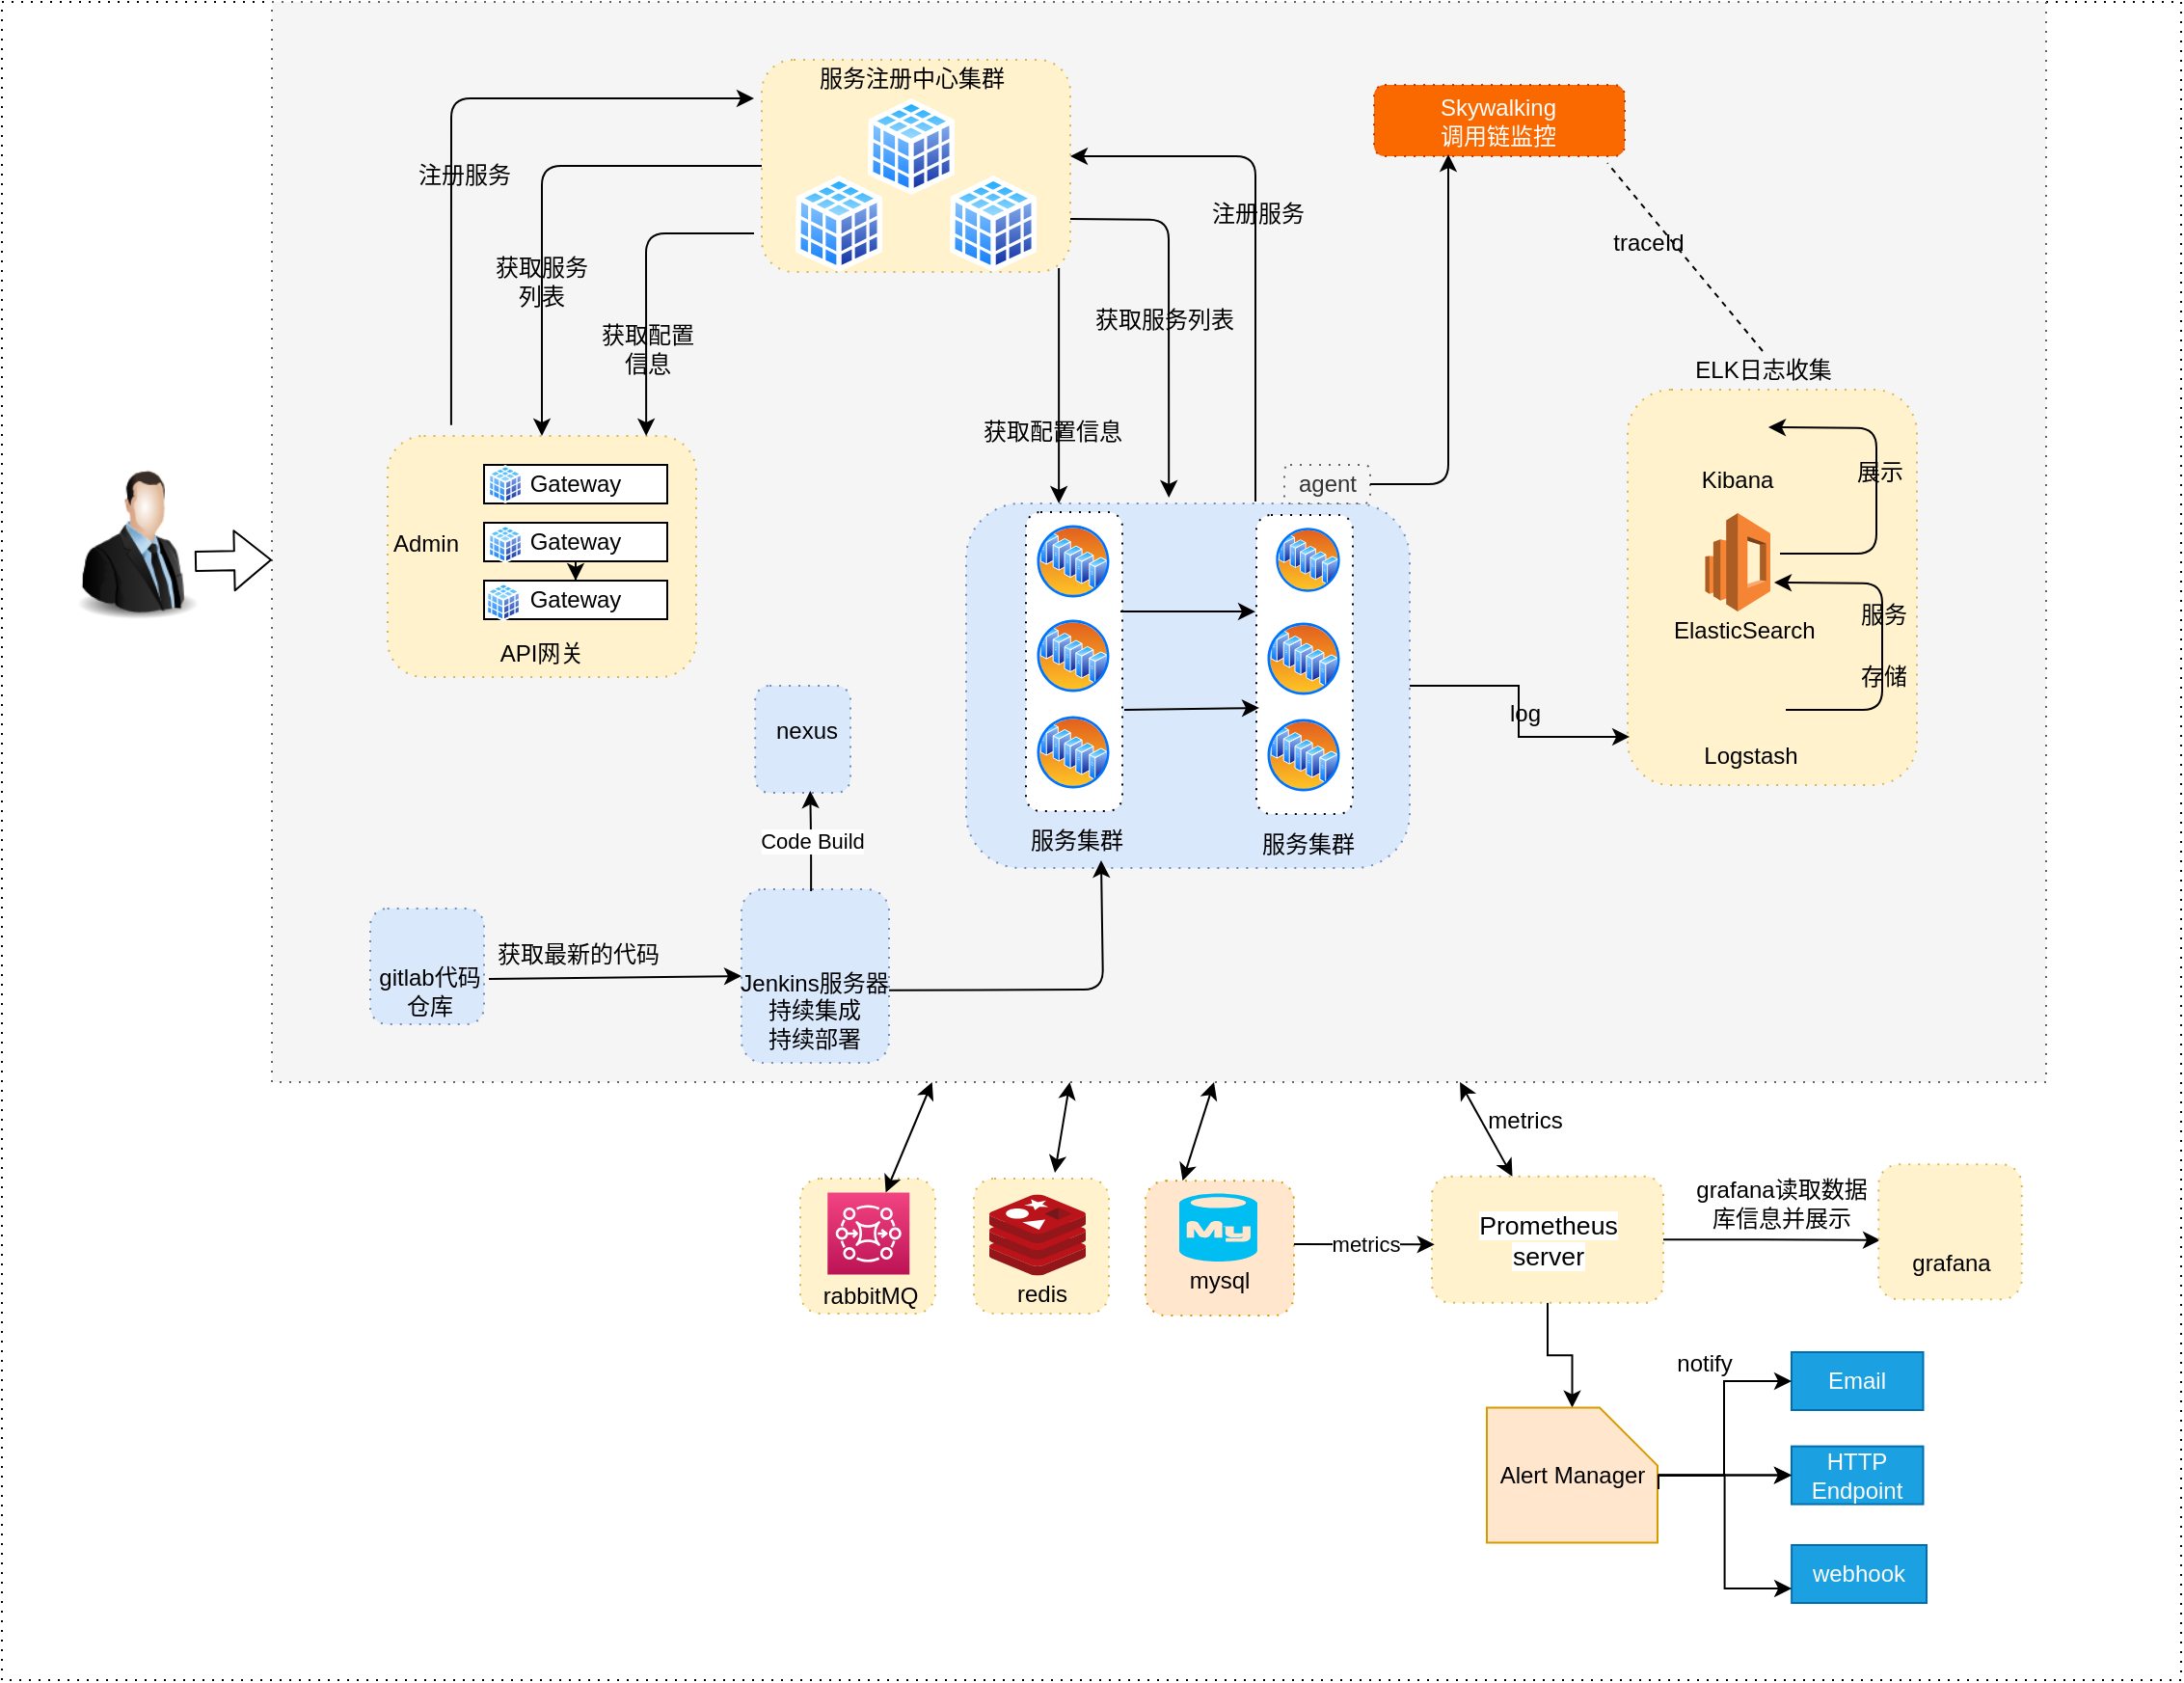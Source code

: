 <mxfile version="15.0.2" type="github">
  <diagram name="Page-1" id="12e1b939-464a-85fe-373e-61e167be1490">
    <mxGraphModel dx="868" dy="1689" grid="1" gridSize="10" guides="1" tooltips="1" connect="1" arrows="1" fold="1" page="1" pageScale="1.5" pageWidth="1169" pageHeight="826" background="#ffffff" math="0" shadow="0">
      <root>
        <mxCell id="0" />
        <mxCell id="1" parent="0" />
        <mxCell id="kvO_svWgyWc9nyd4nfGL-1" value="" style="whiteSpace=wrap;html=1;rounded=1;dashed=1;dashPattern=1 4;arcSize=0;" parent="1" vertex="1">
          <mxGeometry x="50" y="-50" width="1130" height="870" as="geometry" />
        </mxCell>
        <mxCell id="kvO_svWgyWc9nyd4nfGL-2" value="" style="shape=ext;rounded=1;html=1;whiteSpace=wrap;dashed=1;dashPattern=1 4;arcSize=0;fillColor=#f5f5f5;strokeColor=#666666;fontColor=#333333;" parent="1" vertex="1">
          <mxGeometry x="190" y="-50" width="920" height="560" as="geometry" />
        </mxCell>
        <mxCell id="kvO_svWgyWc9nyd4nfGL-3" value="" style="shape=ext;rounded=1;html=1;whiteSpace=wrap;dashed=1;dashPattern=1 4;fillColor=#fff2cc;strokeColor=#d6b656;" parent="1" vertex="1">
          <mxGeometry x="444" y="-20" width="160" height="110" as="geometry" />
        </mxCell>
        <mxCell id="kvO_svWgyWc9nyd4nfGL-4" value="" style="aspect=fixed;perimeter=ellipsePerimeter;html=1;align=center;shadow=0;dashed=0;spacingTop=3;image;image=img/lib/active_directory/database_cube.svg;" parent="1" vertex="1">
          <mxGeometry x="461.5" y="40" width="45" height="50" as="geometry" />
        </mxCell>
        <mxCell id="kvO_svWgyWc9nyd4nfGL-5" value="" style="aspect=fixed;perimeter=ellipsePerimeter;html=1;align=center;shadow=0;dashed=0;spacingTop=3;image;image=img/lib/active_directory/database_cube.svg;" parent="1" vertex="1">
          <mxGeometry x="541.5" y="40" width="45" height="50" as="geometry" />
        </mxCell>
        <mxCell id="kvO_svWgyWc9nyd4nfGL-6" value="" style="aspect=fixed;perimeter=ellipsePerimeter;html=1;align=center;shadow=0;dashed=0;spacingTop=3;image;image=img/lib/active_directory/database_cube.svg;" parent="1" vertex="1">
          <mxGeometry x="499" width="45" height="50" as="geometry" />
        </mxCell>
        <mxCell id="kvO_svWgyWc9nyd4nfGL-7" value="" style="endArrow=classic;html=1;exitX=0;exitY=0.5;exitDx=0;exitDy=0;entryX=0.5;entryY=0;entryDx=0;entryDy=0;" parent="1" source="kvO_svWgyWc9nyd4nfGL-3" target="kvO_svWgyWc9nyd4nfGL-8" edge="1">
          <mxGeometry width="50" height="50" relative="1" as="geometry">
            <mxPoint x="290" y="40" as="sourcePoint" />
            <mxPoint x="350" y="120" as="targetPoint" />
            <Array as="points">
              <mxPoint x="330" y="35" />
            </Array>
          </mxGeometry>
        </mxCell>
        <mxCell id="kvO_svWgyWc9nyd4nfGL-8" value="" style="shape=ext;rounded=1;html=1;whiteSpace=wrap;dashed=1;dashPattern=1 4;fillColor=#fff2cc;strokeColor=#d6b656;" parent="1" vertex="1">
          <mxGeometry x="250" y="175" width="160" height="125" as="geometry" />
        </mxCell>
        <mxCell id="kvO_svWgyWc9nyd4nfGL-9" value="&lt;font style=&quot;vertical-align: inherit&quot;&gt;&lt;font style=&quot;vertical-align: inherit&quot;&gt;Gateway&lt;/font&gt;&lt;/font&gt;" style="rounded=0;whiteSpace=wrap;html=1;strokeWidth=1;" parent="1" vertex="1">
          <mxGeometry x="300" y="190" width="95" height="20" as="geometry" />
        </mxCell>
        <mxCell id="kvO_svWgyWc9nyd4nfGL-10" style="edgeStyle=orthogonalEdgeStyle;rounded=0;orthogonalLoop=1;jettySize=auto;html=1;exitX=0.5;exitY=1;exitDx=0;exitDy=0;" parent="1" source="kvO_svWgyWc9nyd4nfGL-11" target="kvO_svWgyWc9nyd4nfGL-12" edge="1">
          <mxGeometry relative="1" as="geometry" />
        </mxCell>
        <mxCell id="kvO_svWgyWc9nyd4nfGL-11" value="&lt;font style=&quot;vertical-align: inherit&quot;&gt;&lt;font style=&quot;vertical-align: inherit&quot;&gt;Gateway&lt;/font&gt;&lt;/font&gt;" style="rounded=0;whiteSpace=wrap;html=1;strokeWidth=1;" parent="1" vertex="1">
          <mxGeometry x="300" y="220" width="95" height="20" as="geometry" />
        </mxCell>
        <mxCell id="kvO_svWgyWc9nyd4nfGL-12" value="&lt;font style=&quot;vertical-align: inherit&quot;&gt;&lt;font style=&quot;vertical-align: inherit&quot;&gt;Gateway&lt;/font&gt;&lt;/font&gt;" style="rounded=0;whiteSpace=wrap;html=1;strokeWidth=1;" parent="1" vertex="1">
          <mxGeometry x="300" y="250" width="95" height="20" as="geometry" />
        </mxCell>
        <mxCell id="kvO_svWgyWc9nyd4nfGL-13" value="&lt;font style=&quot;vertical-align: inherit&quot;&gt;&lt;font style=&quot;vertical-align: inherit&quot;&gt;&lt;font style=&quot;vertical-align: inherit&quot;&gt;&lt;font style=&quot;vertical-align: inherit&quot;&gt;服务注册中心集群&lt;/font&gt;&lt;/font&gt;&lt;/font&gt;&lt;/font&gt;" style="text;html=1;strokeColor=none;fillColor=none;align=center;verticalAlign=middle;whiteSpace=wrap;rounded=0;" parent="1" vertex="1">
          <mxGeometry x="451.5" y="-20" width="140" height="20" as="geometry" />
        </mxCell>
        <mxCell id="kvO_svWgyWc9nyd4nfGL-14" value="" style="endArrow=classic;html=1;exitX=0.206;exitY=-0.045;exitDx=0;exitDy=0;exitPerimeter=0;" parent="1" source="kvO_svWgyWc9nyd4nfGL-8" edge="1">
          <mxGeometry width="50" height="50" relative="1" as="geometry">
            <mxPoint x="377" y="30" as="sourcePoint" />
            <mxPoint x="440" as="targetPoint" />
            <Array as="points">
              <mxPoint x="283" />
            </Array>
          </mxGeometry>
        </mxCell>
        <mxCell id="kvO_svWgyWc9nyd4nfGL-15" value="注册服务" style="text;html=1;strokeColor=none;fillColor=none;align=center;verticalAlign=middle;whiteSpace=wrap;rounded=0;" parent="1" vertex="1">
          <mxGeometry x="260" y="30" width="60" height="20" as="geometry" />
        </mxCell>
        <mxCell id="kvO_svWgyWc9nyd4nfGL-16" value="" style="aspect=fixed;perimeter=ellipsePerimeter;html=1;align=center;shadow=0;dashed=0;spacingTop=3;image;image=img/lib/active_directory/database_cube.svg;" parent="1" vertex="1">
          <mxGeometry x="302" y="190" width="18" height="20" as="geometry" />
        </mxCell>
        <mxCell id="kvO_svWgyWc9nyd4nfGL-17" value="" style="aspect=fixed;perimeter=ellipsePerimeter;html=1;align=center;shadow=0;dashed=0;spacingTop=3;image;image=img/lib/active_directory/database_cube.svg;" parent="1" vertex="1">
          <mxGeometry x="302" y="221" width="18" height="20" as="geometry" />
        </mxCell>
        <mxCell id="kvO_svWgyWc9nyd4nfGL-18" value="" style="aspect=fixed;perimeter=ellipsePerimeter;html=1;align=center;shadow=0;dashed=0;spacingTop=3;image;image=img/lib/active_directory/database_cube.svg;" parent="1" vertex="1">
          <mxGeometry x="301" y="251" width="18" height="20" as="geometry" />
        </mxCell>
        <mxCell id="kvO_svWgyWc9nyd4nfGL-19" value="" style="endArrow=classic;html=1;entryX=0.838;entryY=0;entryDx=0;entryDy=0;entryPerimeter=0;" parent="1" target="kvO_svWgyWc9nyd4nfGL-8" edge="1">
          <mxGeometry width="50" height="50" relative="1" as="geometry">
            <mxPoint x="440" y="70" as="sourcePoint" />
            <mxPoint x="360" y="185" as="targetPoint" />
            <Array as="points">
              <mxPoint x="384" y="70" />
            </Array>
          </mxGeometry>
        </mxCell>
        <mxCell id="kvO_svWgyWc9nyd4nfGL-20" value="获取服务列表" style="text;html=1;strokeColor=none;fillColor=none;align=center;verticalAlign=middle;whiteSpace=wrap;rounded=0;" parent="1" vertex="1">
          <mxGeometry x="300" y="85" width="60" height="20" as="geometry" />
        </mxCell>
        <mxCell id="kvO_svWgyWc9nyd4nfGL-21" value="获取配置信息" style="text;html=1;strokeColor=none;fillColor=none;align=center;verticalAlign=middle;whiteSpace=wrap;rounded=0;" parent="1" vertex="1">
          <mxGeometry x="360" y="120" width="50" height="20" as="geometry" />
        </mxCell>
        <mxCell id="kvO_svWgyWc9nyd4nfGL-22" value="&lt;font style=&quot;vertical-align: inherit&quot;&gt;&lt;font style=&quot;vertical-align: inherit&quot;&gt;API网关&lt;/font&gt;&lt;/font&gt;" style="text;html=1;strokeColor=none;fillColor=none;align=center;verticalAlign=middle;whiteSpace=wrap;rounded=0;" parent="1" vertex="1">
          <mxGeometry x="300" y="278" width="60" height="20" as="geometry" />
        </mxCell>
        <mxCell id="kvO_svWgyWc9nyd4nfGL-23" value="" style="shape=ext;rounded=1;html=1;whiteSpace=wrap;dashed=1;dashPattern=1 4;fillColor=#fff2cc;strokeColor=#d6b656;" parent="1" vertex="1">
          <mxGeometry x="893" y="151" width="150" height="205" as="geometry" />
        </mxCell>
        <mxCell id="kvO_svWgyWc9nyd4nfGL-24" value="&lt;font style=&quot;vertical-align: inherit&quot;&gt;&lt;font style=&quot;vertical-align: inherit&quot;&gt;ELK日志收集&lt;/font&gt;&lt;/font&gt;" style="text;html=1;strokeColor=none;fillColor=none;align=center;verticalAlign=middle;whiteSpace=wrap;rounded=0;" parent="1" vertex="1">
          <mxGeometry x="916.5" y="131" width="93" height="20" as="geometry" />
        </mxCell>
        <mxCell id="kvO_svWgyWc9nyd4nfGL-25" value="" style="shape=image;html=1;verticalAlign=top;verticalLabelPosition=bottom;labelBackgroundColor=#ffffff;imageAspect=0;aspect=fixed;image=https://cdn4.iconfinder.com/data/icons/logos-brands-5/24/kibana-128.png;strokeWidth=1;" parent="1" vertex="1">
          <mxGeometry x="933" y="154" width="34" height="34" as="geometry" />
        </mxCell>
        <mxCell id="kvO_svWgyWc9nyd4nfGL-26" value="&lt;font style=&quot;vertical-align: inherit&quot;&gt;&lt;font style=&quot;vertical-align: inherit&quot;&gt;&lt;font style=&quot;vertical-align: inherit&quot;&gt;&lt;font style=&quot;vertical-align: inherit&quot;&gt;Kibana&lt;/font&gt;&lt;/font&gt;&lt;/font&gt;&lt;/font&gt;" style="text;html=1;strokeColor=none;fillColor=none;align=center;verticalAlign=middle;whiteSpace=wrap;rounded=0;" parent="1" vertex="1">
          <mxGeometry x="917" y="188" width="66" height="20" as="geometry" />
        </mxCell>
        <mxCell id="kvO_svWgyWc9nyd4nfGL-27" value="" style="outlineConnect=0;dashed=0;verticalLabelPosition=bottom;verticalAlign=top;align=center;html=1;shape=mxgraph.aws3.elasticsearch_service;fillColor=#F58534;gradientColor=none;strokeWidth=1;" parent="1" vertex="1">
          <mxGeometry x="933.25" y="215" width="33.75" height="51" as="geometry" />
        </mxCell>
        <mxCell id="kvO_svWgyWc9nyd4nfGL-28" value="&lt;font style=&quot;vertical-align: inherit&quot;&gt;&lt;font style=&quot;vertical-align: inherit&quot;&gt;&lt;font style=&quot;vertical-align: inherit&quot;&gt;&lt;font style=&quot;vertical-align: inherit&quot;&gt;ElasticSearch&amp;nbsp;&amp;nbsp;&lt;/font&gt;&lt;/font&gt;&lt;/font&gt;&lt;/font&gt;" style="text;html=1;strokeColor=none;fillColor=none;align=center;verticalAlign=middle;whiteSpace=wrap;rounded=0;" parent="1" vertex="1">
          <mxGeometry x="924.13" y="266" width="66" height="20" as="geometry" />
        </mxCell>
        <mxCell id="kvO_svWgyWc9nyd4nfGL-29" value="" style="shape=image;html=1;verticalAlign=top;verticalLabelPosition=bottom;labelBackgroundColor=#ffffff;imageAspect=0;aspect=fixed;image=https://cdn4.iconfinder.com/data/icons/logos-brands-5/24/logstash-128.png;strokeWidth=1;" parent="1" vertex="1">
          <mxGeometry x="937.63" y="290" width="39" height="39" as="geometry" />
        </mxCell>
        <mxCell id="kvO_svWgyWc9nyd4nfGL-30" value="&lt;font style=&quot;vertical-align: inherit&quot;&gt;&lt;font style=&quot;vertical-align: inherit&quot;&gt;&lt;font style=&quot;vertical-align: inherit&quot;&gt;&lt;font style=&quot;vertical-align: inherit&quot;&gt;Logstash&lt;/font&gt;&lt;/font&gt;&lt;/font&gt;&lt;/font&gt;" style="text;html=1;strokeColor=none;fillColor=none;align=center;verticalAlign=middle;whiteSpace=wrap;rounded=0;" parent="1" vertex="1">
          <mxGeometry x="924.13" y="330.5" width="66" height="20" as="geometry" />
        </mxCell>
        <mxCell id="kvO_svWgyWc9nyd4nfGL-31" value="" style="endArrow=classic;html=1;entryX=1;entryY=0.75;entryDx=0;entryDy=0;" parent="1" edge="1">
          <mxGeometry width="50" height="50" relative="1" as="geometry">
            <mxPoint x="972" y="236" as="sourcePoint" />
            <mxPoint x="966" y="170.5" as="targetPoint" />
            <Array as="points">
              <mxPoint x="1022" y="236" />
              <mxPoint x="1022" y="171" />
            </Array>
          </mxGeometry>
        </mxCell>
        <mxCell id="kvO_svWgyWc9nyd4nfGL-32" value="" style="endArrow=classic;html=1;entryX=1;entryY=0.75;entryDx=0;entryDy=0;" parent="1" edge="1">
          <mxGeometry width="50" height="50" relative="1" as="geometry">
            <mxPoint x="975" y="317" as="sourcePoint" />
            <mxPoint x="969" y="251" as="targetPoint" />
            <Array as="points">
              <mxPoint x="1025" y="317" />
              <mxPoint x="1025" y="251.5" />
            </Array>
          </mxGeometry>
        </mxCell>
        <mxCell id="kvO_svWgyWc9nyd4nfGL-33" value="&lt;font style=&quot;vertical-align: inherit&quot;&gt;&lt;font style=&quot;vertical-align: inherit&quot;&gt;展示&lt;/font&gt;&lt;/font&gt;" style="text;html=1;strokeColor=none;fillColor=none;align=center;verticalAlign=middle;whiteSpace=wrap;rounded=0;" parent="1" vertex="1">
          <mxGeometry x="1004.25" y="184" width="40" height="20" as="geometry" />
        </mxCell>
        <mxCell id="kvO_svWgyWc9nyd4nfGL-34" value="&lt;font style=&quot;vertical-align: inherit&quot;&gt;&lt;font style=&quot;vertical-align: inherit&quot;&gt;&lt;font style=&quot;vertical-align: inherit&quot;&gt;&lt;font style=&quot;vertical-align: inherit&quot;&gt;服务&lt;/font&gt;&lt;/font&gt;&lt;/font&gt;&lt;/font&gt;" style="text;html=1;strokeColor=none;fillColor=none;align=center;verticalAlign=middle;whiteSpace=wrap;rounded=0;" parent="1" vertex="1">
          <mxGeometry x="1005.5" y="258" width="40" height="20" as="geometry" />
        </mxCell>
        <mxCell id="kvO_svWgyWc9nyd4nfGL-35" value="&lt;font style=&quot;vertical-align: inherit&quot;&gt;&lt;font style=&quot;vertical-align: inherit&quot;&gt;&lt;font style=&quot;vertical-align: inherit&quot;&gt;&lt;font style=&quot;vertical-align: inherit&quot;&gt;存储&lt;/font&gt;&lt;/font&gt;&lt;/font&gt;&lt;/font&gt;" style="text;html=1;strokeColor=none;fillColor=none;align=center;verticalAlign=middle;whiteSpace=wrap;rounded=0;" parent="1" vertex="1">
          <mxGeometry x="1005.5" y="290" width="40" height="20" as="geometry" />
        </mxCell>
        <mxCell id="kvO_svWgyWc9nyd4nfGL-36" value="Skywalking&lt;br&gt;调用链监控" style="shape=ext;rounded=1;html=1;whiteSpace=wrap;dashed=1;dashPattern=1 4;fillColor=#fa6800;strokeColor=#C73500;fontColor=#ffffff;" parent="1" vertex="1">
          <mxGeometry x="761.49" y="-7" width="130" height="37" as="geometry" />
        </mxCell>
        <mxCell id="kvO_svWgyWc9nyd4nfGL-37" value="Admin" style="text;html=1;strokeColor=none;fillColor=none;align=center;verticalAlign=middle;whiteSpace=wrap;rounded=0;" parent="1" vertex="1">
          <mxGeometry x="250" y="221" width="40" height="20" as="geometry" />
        </mxCell>
        <mxCell id="6MDtpiMsr9U0pK3xWgnv-1" value="" style="edgeStyle=orthogonalEdgeStyle;rounded=0;orthogonalLoop=1;jettySize=auto;html=1;entryX=0.007;entryY=0.878;entryDx=0;entryDy=0;entryPerimeter=0;" parent="1" source="kvO_svWgyWc9nyd4nfGL-38" target="kvO_svWgyWc9nyd4nfGL-23" edge="1">
          <mxGeometry relative="1" as="geometry" />
        </mxCell>
        <mxCell id="kvO_svWgyWc9nyd4nfGL-38" value="" style="shape=ext;rounded=1;html=1;whiteSpace=wrap;dashed=1;dashPattern=1 4;fillColor=#dae8fc;strokeColor=#6c8ebf;" parent="1" vertex="1">
          <mxGeometry x="550" y="210" width="230" height="189" as="geometry" />
        </mxCell>
        <mxCell id="kvO_svWgyWc9nyd4nfGL-39" value="" style="shape=ext;rounded=1;html=1;whiteSpace=wrap;dashed=1;dashPattern=1 4;" parent="1" vertex="1">
          <mxGeometry x="700.5" y="216" width="50" height="155" as="geometry" />
        </mxCell>
        <mxCell id="kvO_svWgyWc9nyd4nfGL-40" value="" style="aspect=fixed;perimeter=ellipsePerimeter;html=1;align=center;shadow=0;dashed=0;spacingTop=3;image;image=img/lib/active_directory/server_farm.svg;strokeWidth=1;" parent="1" vertex="1">
          <mxGeometry x="710" y="222" width="34.5" height="34.5" as="geometry" />
        </mxCell>
        <mxCell id="kvO_svWgyWc9nyd4nfGL-41" value="" style="aspect=fixed;perimeter=ellipsePerimeter;html=1;align=center;shadow=0;dashed=0;spacingTop=3;image;image=img/lib/active_directory/server_farm.svg;strokeWidth=1;" parent="1" vertex="1">
          <mxGeometry x="705.5" y="271" width="39" height="39" as="geometry" />
        </mxCell>
        <mxCell id="kvO_svWgyWc9nyd4nfGL-42" value="" style="aspect=fixed;perimeter=ellipsePerimeter;html=1;align=center;shadow=0;dashed=0;spacingTop=3;image;image=img/lib/active_directory/server_farm.svg;strokeWidth=1;" parent="1" vertex="1">
          <mxGeometry x="705.5" y="321" width="39" height="39" as="geometry" />
        </mxCell>
        <mxCell id="kvO_svWgyWc9nyd4nfGL-43" value="服务集群" style="text;html=1;strokeColor=none;fillColor=none;align=center;verticalAlign=middle;whiteSpace=wrap;rounded=0;" parent="1" vertex="1">
          <mxGeometry x="699.5" y="376.5" width="55" height="20" as="geometry" />
        </mxCell>
        <mxCell id="kvO_svWgyWc9nyd4nfGL-44" value="" style="shape=ext;rounded=1;html=1;whiteSpace=wrap;dashed=1;dashPattern=1 4;" parent="1" vertex="1">
          <mxGeometry x="581" y="214.5" width="50" height="155" as="geometry" />
        </mxCell>
        <mxCell id="kvO_svWgyWc9nyd4nfGL-45" value="" style="aspect=fixed;perimeter=ellipsePerimeter;html=1;align=center;shadow=0;dashed=0;spacingTop=3;image;image=img/lib/active_directory/server_farm.svg;strokeWidth=1;" parent="1" vertex="1">
          <mxGeometry x="586" y="220.5" width="39" height="39" as="geometry" />
        </mxCell>
        <mxCell id="kvO_svWgyWc9nyd4nfGL-46" value="" style="aspect=fixed;perimeter=ellipsePerimeter;html=1;align=center;shadow=0;dashed=0;spacingTop=3;image;image=img/lib/active_directory/server_farm.svg;strokeWidth=1;" parent="1" vertex="1">
          <mxGeometry x="586" y="269.5" width="39" height="39" as="geometry" />
        </mxCell>
        <mxCell id="kvO_svWgyWc9nyd4nfGL-47" value="" style="aspect=fixed;perimeter=ellipsePerimeter;html=1;align=center;shadow=0;dashed=0;spacingTop=3;image;image=img/lib/active_directory/server_farm.svg;strokeWidth=1;" parent="1" vertex="1">
          <mxGeometry x="586" y="319.5" width="39" height="39" as="geometry" />
        </mxCell>
        <mxCell id="kvO_svWgyWc9nyd4nfGL-48" value="服务集群" style="text;html=1;strokeColor=none;fillColor=none;align=center;verticalAlign=middle;whiteSpace=wrap;rounded=0;" parent="1" vertex="1">
          <mxGeometry x="580" y="375" width="55" height="20" as="geometry" />
        </mxCell>
        <mxCell id="kvO_svWgyWc9nyd4nfGL-49" value="" style="endArrow=classic;html=1;exitX=0.98;exitY=0.332;exitDx=0;exitDy=0;exitPerimeter=0;entryX=-0.01;entryY=0.323;entryDx=0;entryDy=0;entryPerimeter=0;" parent="1" source="kvO_svWgyWc9nyd4nfGL-44" target="kvO_svWgyWc9nyd4nfGL-39" edge="1">
          <mxGeometry width="50" height="50" relative="1" as="geometry">
            <mxPoint x="644" y="266.925" as="sourcePoint" />
            <mxPoint x="680" y="266" as="targetPoint" />
          </mxGeometry>
        </mxCell>
        <mxCell id="kvO_svWgyWc9nyd4nfGL-50" value="" style="endArrow=classic;html=1;exitX=1.02;exitY=0.661;exitDx=0;exitDy=0;exitPerimeter=0;entryX=0.03;entryY=0.645;entryDx=0;entryDy=0;entryPerimeter=0;" parent="1" source="kvO_svWgyWc9nyd4nfGL-44" target="kvO_svWgyWc9nyd4nfGL-39" edge="1">
          <mxGeometry width="50" height="50" relative="1" as="geometry">
            <mxPoint x="645" y="316.925" as="sourcePoint" />
            <mxPoint x="681" y="316" as="targetPoint" />
          </mxGeometry>
        </mxCell>
        <mxCell id="kvO_svWgyWc9nyd4nfGL-51" value="" style="endArrow=none;dashed=1;html=1;entryX=0.931;entryY=1.095;entryDx=0;entryDy=0;entryPerimeter=0;exitX=0.5;exitY=0;exitDx=0;exitDy=0;" parent="1" source="kvO_svWgyWc9nyd4nfGL-24" target="kvO_svWgyWc9nyd4nfGL-36" edge="1">
          <mxGeometry width="50" height="50" relative="1" as="geometry">
            <mxPoint x="834" y="105" as="sourcePoint" />
            <mxPoint x="884" y="55" as="targetPoint" />
          </mxGeometry>
        </mxCell>
        <mxCell id="kvO_svWgyWc9nyd4nfGL-52" value="traceId" style="text;html=1;strokeColor=none;fillColor=none;align=center;verticalAlign=middle;whiteSpace=wrap;rounded=0;" parent="1" vertex="1">
          <mxGeometry x="884.13" y="65" width="40" height="20" as="geometry" />
        </mxCell>
        <mxCell id="kvO_svWgyWc9nyd4nfGL-53" value="" style="endArrow=classic;html=1;" parent="1" edge="1">
          <mxGeometry width="50" height="50" relative="1" as="geometry">
            <mxPoint x="700" y="209" as="sourcePoint" />
            <mxPoint x="604" y="30" as="targetPoint" />
            <Array as="points">
              <mxPoint x="700" y="30" />
            </Array>
          </mxGeometry>
        </mxCell>
        <mxCell id="kvO_svWgyWc9nyd4nfGL-54" value="" style="endArrow=classic;html=1;entryX=0.457;entryY=-0.016;entryDx=0;entryDy=0;exitX=1;exitY=0.75;exitDx=0;exitDy=0;entryPerimeter=0;" parent="1" source="kvO_svWgyWc9nyd4nfGL-3" target="kvO_svWgyWc9nyd4nfGL-38" edge="1">
          <mxGeometry width="50" height="50" relative="1" as="geometry">
            <mxPoint x="636.5" y="92" as="sourcePoint" />
            <mxPoint x="580.58" y="197" as="targetPoint" />
            <Array as="points">
              <mxPoint x="655" y="63" />
            </Array>
          </mxGeometry>
        </mxCell>
        <mxCell id="kvO_svWgyWc9nyd4nfGL-55" value="agent" style="shape=ext;rounded=1;html=1;whiteSpace=wrap;dashed=1;dashPattern=1 4;fillColor=#f5f5f5;strokeColor=#666666;fontColor=#333333;" parent="1" vertex="1">
          <mxGeometry x="715" y="190" width="44.5" height="20" as="geometry" />
        </mxCell>
        <mxCell id="kvO_svWgyWc9nyd4nfGL-56" value="" style="endArrow=classic;html=1;exitX=1;exitY=0.5;exitDx=0;exitDy=0;" parent="1" source="kvO_svWgyWc9nyd4nfGL-55" edge="1">
          <mxGeometry width="50" height="50" relative="1" as="geometry">
            <mxPoint x="759.5" y="185" as="sourcePoint" />
            <mxPoint x="800" y="29" as="targetPoint" />
            <Array as="points">
              <mxPoint x="800" y="200" />
            </Array>
          </mxGeometry>
        </mxCell>
        <mxCell id="kvO_svWgyWc9nyd4nfGL-57" value="" style="endArrow=classic;html=1;entryX=0.209;entryY=0;entryDx=0;entryDy=0;exitX=0.963;exitY=0.982;exitDx=0;exitDy=0;exitPerimeter=0;entryPerimeter=0;" parent="1" source="kvO_svWgyWc9nyd4nfGL-3" target="kvO_svWgyWc9nyd4nfGL-38" edge="1">
          <mxGeometry width="50" height="50" relative="1" as="geometry">
            <mxPoint x="530" y="151" as="sourcePoint" />
            <mxPoint x="580" y="101" as="targetPoint" />
          </mxGeometry>
        </mxCell>
        <mxCell id="kvO_svWgyWc9nyd4nfGL-58" value="注册服务" style="text;html=1;strokeColor=none;fillColor=none;align=center;verticalAlign=middle;whiteSpace=wrap;rounded=0;" parent="1" vertex="1">
          <mxGeometry x="670" y="50" width="63" height="20" as="geometry" />
        </mxCell>
        <mxCell id="kvO_svWgyWc9nyd4nfGL-59" value="获取配置信息" style="text;html=1;strokeColor=none;fillColor=none;align=center;verticalAlign=middle;whiteSpace=wrap;rounded=0;" parent="1" vertex="1">
          <mxGeometry x="557.5" y="163" width="73.5" height="20" as="geometry" />
        </mxCell>
        <mxCell id="kvO_svWgyWc9nyd4nfGL-60" value="获取服务列表" style="text;html=1;strokeColor=none;fillColor=none;align=center;verticalAlign=middle;whiteSpace=wrap;rounded=0;" parent="1" vertex="1">
          <mxGeometry x="613" y="105" width="79.87" height="20" as="geometry" />
        </mxCell>
        <mxCell id="kvO_svWgyWc9nyd4nfGL-61" value="" style="shape=ext;rounded=1;html=1;whiteSpace=wrap;dashed=1;dashPattern=1 4;fillColor=#dae8fc;strokeColor=#6c8ebf;" parent="1" vertex="1">
          <mxGeometry x="241" y="420" width="59" height="60" as="geometry" />
        </mxCell>
        <mxCell id="kvO_svWgyWc9nyd4nfGL-62" value="" style="shape=image;html=1;verticalAlign=top;verticalLabelPosition=bottom;labelBackgroundColor=#ffffff;imageAspect=0;aspect=fixed;image=https://cdn4.iconfinder.com/data/icons/logos-and-brands/512/144_Gitlab_logo_logos-128.png;strokeWidth=1;" parent="1" vertex="1">
          <mxGeometry x="256.25" y="421.5" width="30" height="30" as="geometry" />
        </mxCell>
        <mxCell id="kvO_svWgyWc9nyd4nfGL-63" value="gitlab代码仓库" style="text;html=1;strokeColor=none;fillColor=none;align=center;verticalAlign=middle;whiteSpace=wrap;rounded=0;" parent="1" vertex="1">
          <mxGeometry x="241" y="456.5" width="61.5" height="12" as="geometry" />
        </mxCell>
        <mxCell id="kvO_svWgyWc9nyd4nfGL-64" value="" style="shape=ext;rounded=1;html=1;whiteSpace=wrap;dashed=1;dashPattern=1 4;fillColor=#dae8fc;strokeColor=#6c8ebf;" parent="1" vertex="1">
          <mxGeometry x="433.5" y="410" width="76.5" height="90" as="geometry" />
        </mxCell>
        <mxCell id="kvO_svWgyWc9nyd4nfGL-65" value="" style="shape=image;html=1;verticalAlign=top;verticalLabelPosition=bottom;labelBackgroundColor=#ffffff;imageAspect=0;aspect=fixed;image=https://cdn4.iconfinder.com/data/icons/logos-brands-5/24/jenkins-128.png;strokeWidth=1;" parent="1" vertex="1">
          <mxGeometry x="449" y="410" width="40" height="40" as="geometry" />
        </mxCell>
        <mxCell id="kvO_svWgyWc9nyd4nfGL-66" value="Jenkins服务器&lt;br&gt;持续集成&lt;br&gt;持续部署" style="text;html=1;strokeColor=none;fillColor=none;align=center;verticalAlign=middle;whiteSpace=wrap;rounded=0;" parent="1" vertex="1">
          <mxGeometry x="418.88" y="450" width="104.75" height="45" as="geometry" />
        </mxCell>
        <mxCell id="kvO_svWgyWc9nyd4nfGL-67" value="" style="endArrow=classic;html=1;entryX=0;entryY=0.5;entryDx=0;entryDy=0;exitX=1;exitY=0;exitDx=0;exitDy=0;" parent="1" source="kvO_svWgyWc9nyd4nfGL-63" target="kvO_svWgyWc9nyd4nfGL-64" edge="1">
          <mxGeometry width="50" height="50" relative="1" as="geometry">
            <mxPoint x="331.5" y="576.058" as="sourcePoint" />
            <mxPoint x="391.5" y="573.94" as="targetPoint" />
          </mxGeometry>
        </mxCell>
        <mxCell id="kvO_svWgyWc9nyd4nfGL-68" value="获取最新的代码" style="text;html=1;strokeColor=none;fillColor=none;align=center;verticalAlign=middle;whiteSpace=wrap;rounded=0;" parent="1" vertex="1">
          <mxGeometry x="302" y="434" width="94.25" height="20" as="geometry" />
        </mxCell>
        <mxCell id="kvO_svWgyWc9nyd4nfGL-69" value="" style="endArrow=classic;html=1;exitX=1;exitY=0.582;exitDx=0;exitDy=0;exitPerimeter=0;" parent="1" source="kvO_svWgyWc9nyd4nfGL-64" edge="1">
          <mxGeometry width="50" height="50" relative="1" as="geometry">
            <mxPoint x="590" y="510" as="sourcePoint" />
            <mxPoint x="620" y="395" as="targetPoint" />
            <Array as="points">
              <mxPoint x="621" y="462" />
            </Array>
          </mxGeometry>
        </mxCell>
        <mxCell id="kvO_svWgyWc9nyd4nfGL-70" value="" style="shape=ext;rounded=1;html=1;whiteSpace=wrap;dashed=1;dashPattern=1 4;fillColor=#dae8fc;strokeColor=#6c8ebf;" parent="1" vertex="1">
          <mxGeometry x="440.63" y="304.5" width="49.37" height="55.5" as="geometry" />
        </mxCell>
        <mxCell id="kvO_svWgyWc9nyd4nfGL-72" value="nexus" style="text;html=1;strokeColor=none;fillColor=none;align=center;verticalAlign=middle;whiteSpace=wrap;rounded=0;" parent="1" vertex="1">
          <mxGeometry x="436" y="318" width="63" height="20" as="geometry" />
        </mxCell>
        <mxCell id="kvO_svWgyWc9nyd4nfGL-73" value="" style="endArrow=classic;html=1;entryX=0.5;entryY=1;entryDx=0;entryDy=0;" parent="1" edge="1">
          <mxGeometry relative="1" as="geometry">
            <mxPoint x="469.57" y="411" as="sourcePoint" />
            <mxPoint x="469.135" y="359" as="targetPoint" />
            <Array as="points">
              <mxPoint x="469.57" y="385" />
            </Array>
          </mxGeometry>
        </mxCell>
        <mxCell id="kvO_svWgyWc9nyd4nfGL-74" value="Code Build" style="edgeLabel;resizable=0;html=1;align=center;verticalAlign=middle;" parent="kvO_svWgyWc9nyd4nfGL-73" connectable="0" vertex="1">
          <mxGeometry relative="1" as="geometry" />
        </mxCell>
        <mxCell id="kvO_svWgyWc9nyd4nfGL-75" value="" style="edgeStyle=orthogonalEdgeStyle;rounded=0;orthogonalLoop=1;jettySize=auto;html=1;entryX=0.109;entryY=-0.112;entryDx=0;entryDy=0;entryPerimeter=0;" parent="1" source="kvO_svWgyWc9nyd4nfGL-76" target="kvO_svWgyWc9nyd4nfGL-79" edge="1">
          <mxGeometry relative="1" as="geometry">
            <mxPoint x="906.708" y="587.38" as="targetPoint" />
          </mxGeometry>
        </mxCell>
        <mxCell id="6MDtpiMsr9U0pK3xWgnv-36" value="" style="edgeStyle=orthogonalEdgeStyle;rounded=0;jumpSize=0;orthogonalLoop=1;jettySize=auto;html=1;" parent="1" source="kvO_svWgyWc9nyd4nfGL-76" target="6MDtpiMsr9U0pK3xWgnv-31" edge="1">
          <mxGeometry relative="1" as="geometry" />
        </mxCell>
        <mxCell id="kvO_svWgyWc9nyd4nfGL-76" value="&lt;span style=&quot;font-family: &amp;#34;arial&amp;#34; ; font-size: 13.333px ; text-align: left ; background-color: rgb(255 , 255 , 255)&quot;&gt;Prometheus&lt;br&gt;server&lt;br&gt;&lt;/span&gt;" style="shape=ext;rounded=1;html=1;whiteSpace=wrap;dashed=1;dashPattern=1 4;fillColor=#fff2cc;strokeColor=#d6b656;" parent="1" vertex="1">
          <mxGeometry x="791.5" y="558.88" width="120" height="65.5" as="geometry" />
        </mxCell>
        <mxCell id="kvO_svWgyWc9nyd4nfGL-77" value="" style="shape=ext;rounded=1;html=1;whiteSpace=wrap;dashed=1;dashPattern=1 4;fillColor=#fff2cc;strokeColor=#d6b656;" parent="1" vertex="1">
          <mxGeometry x="1023.13" y="552.63" width="74.25" height="70" as="geometry" />
        </mxCell>
        <mxCell id="kvO_svWgyWc9nyd4nfGL-78" value="&lt;font style=&quot;vertical-align: inherit&quot;&gt;&lt;font style=&quot;vertical-align: inherit&quot;&gt;grafana读取数据库信息并展示&lt;/font&gt;&lt;/font&gt;" style="text;html=1;strokeColor=none;fillColor=none;align=center;verticalAlign=middle;whiteSpace=wrap;rounded=0;" parent="1" vertex="1">
          <mxGeometry x="923.13" y="558" width="100" height="30" as="geometry" />
        </mxCell>
        <mxCell id="kvO_svWgyWc9nyd4nfGL-79" value="grafana" style="text;html=1;strokeColor=none;fillColor=none;align=center;verticalAlign=middle;whiteSpace=wrap;rounded=0;" parent="1" vertex="1">
          <mxGeometry x="1013.75" y="594.13" width="94.25" height="20" as="geometry" />
        </mxCell>
        <mxCell id="kvO_svWgyWc9nyd4nfGL-80" value="" style="shape=image;html=1;verticalAlign=top;verticalLabelPosition=bottom;labelBackgroundColor=#ffffff;imageAspect=0;aspect=fixed;image=https://cdn4.iconfinder.com/data/icons/logos-brands-5/24/grafana-128.png;strokeWidth=1;" parent="1" vertex="1">
          <mxGeometry x="1039" y="556.63" width="39" height="39" as="geometry" />
        </mxCell>
        <mxCell id="kvO_svWgyWc9nyd4nfGL-82" value="" style="shape=ext;rounded=1;html=1;whiteSpace=wrap;dashed=1;dashPattern=1 4;fillColor=#ffe6cc;strokeColor=#d79b00;" parent="1" vertex="1">
          <mxGeometry x="643" y="561.13" width="77" height="69.87" as="geometry" />
        </mxCell>
        <mxCell id="kvO_svWgyWc9nyd4nfGL-83" value="" style="verticalLabelPosition=bottom;html=1;verticalAlign=top;align=center;strokeColor=none;fillColor=#00BEF2;shape=mxgraph.azure.mysql_database;" parent="1" vertex="1">
          <mxGeometry x="660.5" y="567.76" width="40.5" height="35.24" as="geometry" />
        </mxCell>
        <mxCell id="kvO_svWgyWc9nyd4nfGL-84" value="mysql" style="text;html=1;strokeColor=none;fillColor=none;align=center;verticalAlign=middle;whiteSpace=wrap;rounded=0;" parent="1" vertex="1">
          <mxGeometry x="650" y="603.13" width="63" height="19.87" as="geometry" />
        </mxCell>
        <mxCell id="kvO_svWgyWc9nyd4nfGL-85" value="" style="shape=ext;rounded=1;html=1;whiteSpace=wrap;dashed=1;dashPattern=1 4;fillColor=#fff2cc;strokeColor=#d6b656;" parent="1" vertex="1">
          <mxGeometry x="554" y="560" width="70" height="70" as="geometry" />
        </mxCell>
        <mxCell id="kvO_svWgyWc9nyd4nfGL-86" value="redis" style="text;html=1;strokeColor=none;fillColor=none;align=center;verticalAlign=middle;whiteSpace=wrap;rounded=0;" parent="1" vertex="1">
          <mxGeometry x="556" y="608" width="67" height="23" as="geometry" />
        </mxCell>
        <mxCell id="kvO_svWgyWc9nyd4nfGL-87" value="" style="aspect=fixed;html=1;points=[];align=center;image;fontSize=12;image=img/lib/mscae/Cache_Redis_Product.svg;strokeWidth=1;" parent="1" vertex="1">
          <mxGeometry x="562.0" y="568.25" width="50" height="42" as="geometry" />
        </mxCell>
        <mxCell id="kvO_svWgyWc9nyd4nfGL-88" value="" style="shape=ext;rounded=1;html=1;whiteSpace=wrap;dashed=1;dashPattern=1 4;fillColor=#fff2cc;strokeColor=#d6b656;" parent="1" vertex="1">
          <mxGeometry x="464" y="560" width="70" height="70" as="geometry" />
        </mxCell>
        <mxCell id="kvO_svWgyWc9nyd4nfGL-89" value="" style="outlineConnect=0;fontColor=#232F3E;gradientColor=#F34482;gradientDirection=north;fillColor=#BC1356;strokeColor=#ffffff;dashed=0;verticalLabelPosition=bottom;verticalAlign=top;align=center;html=1;fontSize=12;fontStyle=0;aspect=fixed;shape=mxgraph.aws4.resourceIcon;resIcon=mxgraph.aws4.mq;" parent="1" vertex="1">
          <mxGeometry x="478.13" y="567.25" width="42.5" height="42.5" as="geometry" />
        </mxCell>
        <mxCell id="kvO_svWgyWc9nyd4nfGL-90" value="rabbitMQ" style="text;html=1;strokeColor=none;fillColor=none;align=center;verticalAlign=middle;whiteSpace=wrap;rounded=0;" parent="1" vertex="1">
          <mxGeometry x="466.63" y="610.5" width="67.37" height="20" as="geometry" />
        </mxCell>
        <mxCell id="kvO_svWgyWc9nyd4nfGL-91" value="" style="endArrow=classic;startArrow=classic;html=1;" parent="1" source="kvO_svWgyWc9nyd4nfGL-89" target="kvO_svWgyWc9nyd4nfGL-2" edge="1">
          <mxGeometry width="50" height="50" relative="1" as="geometry">
            <mxPoint x="598" y="550" as="sourcePoint" />
            <mxPoint x="598" y="510" as="targetPoint" />
          </mxGeometry>
        </mxCell>
        <mxCell id="kvO_svWgyWc9nyd4nfGL-92" value="" style="endArrow=classic;startArrow=classic;html=1;exitX=0.6;exitY=-0.043;exitDx=0;exitDy=0;exitPerimeter=0;" parent="1" source="kvO_svWgyWc9nyd4nfGL-85" target="kvO_svWgyWc9nyd4nfGL-2" edge="1">
          <mxGeometry width="50" height="50" relative="1" as="geometry">
            <mxPoint x="608" y="560" as="sourcePoint" />
            <mxPoint x="608" y="520" as="targetPoint" />
          </mxGeometry>
        </mxCell>
        <mxCell id="kvO_svWgyWc9nyd4nfGL-93" value="" style="endArrow=classic;startArrow=classic;html=1;entryX=0.531;entryY=1;entryDx=0;entryDy=0;entryPerimeter=0;exitX=0.25;exitY=0;exitDx=0;exitDy=0;" parent="1" source="kvO_svWgyWc9nyd4nfGL-82" target="kvO_svWgyWc9nyd4nfGL-2" edge="1">
          <mxGeometry width="50" height="50" relative="1" as="geometry">
            <mxPoint x="618" y="570" as="sourcePoint" />
            <mxPoint x="618" y="530" as="targetPoint" />
          </mxGeometry>
        </mxCell>
        <mxCell id="kvO_svWgyWc9nyd4nfGL-94" value="" style="image;html=1;image=img/lib/clip_art/people/Suit_Man_128x128.png;rounded=1;dashed=1;dashPattern=1 4;" parent="1" vertex="1">
          <mxGeometry x="80" y="191" width="80" height="80" as="geometry" />
        </mxCell>
        <mxCell id="kvO_svWgyWc9nyd4nfGL-95" value="" style="shape=flexArrow;endArrow=classic;html=1;" parent="1" target="kvO_svWgyWc9nyd4nfGL-2" edge="1">
          <mxGeometry width="50" height="50" relative="1" as="geometry">
            <mxPoint x="150" y="240" as="sourcePoint" />
            <mxPoint x="160" y="205" as="targetPoint" />
          </mxGeometry>
        </mxCell>
        <mxCell id="6MDtpiMsr9U0pK3xWgnv-2" value="log" style="text;html=1;strokeColor=none;fillColor=none;align=center;verticalAlign=middle;whiteSpace=wrap;rounded=0;" parent="1" vertex="1">
          <mxGeometry x="820" y="309" width="40" height="20" as="geometry" />
        </mxCell>
        <mxCell id="6MDtpiMsr9U0pK3xWgnv-3" value="" style="endArrow=classic;html=1;" parent="1" edge="1">
          <mxGeometry relative="1" as="geometry">
            <mxPoint x="720" y="594" as="sourcePoint" />
            <mxPoint x="792.87" y="594.13" as="targetPoint" />
          </mxGeometry>
        </mxCell>
        <mxCell id="6MDtpiMsr9U0pK3xWgnv-4" value="metrics" style="edgeLabel;resizable=0;html=1;align=center;verticalAlign=middle;" parent="6MDtpiMsr9U0pK3xWgnv-3" connectable="0" vertex="1">
          <mxGeometry relative="1" as="geometry" />
        </mxCell>
        <mxCell id="6MDtpiMsr9U0pK3xWgnv-8" value="" style="endArrow=classic;startArrow=classic;html=1;" parent="1" source="kvO_svWgyWc9nyd4nfGL-76" target="kvO_svWgyWc9nyd4nfGL-2" edge="1">
          <mxGeometry width="50" height="50" relative="1" as="geometry">
            <mxPoint x="815" y="556.63" as="sourcePoint" />
            <mxPoint x="865" y="506.63" as="targetPoint" />
          </mxGeometry>
        </mxCell>
        <mxCell id="6MDtpiMsr9U0pK3xWgnv-9" value="metrics" style="text;html=1;strokeColor=none;fillColor=none;align=center;verticalAlign=middle;whiteSpace=wrap;rounded=0;" parent="1" vertex="1">
          <mxGeometry x="820" y="520" width="40" height="20" as="geometry" />
        </mxCell>
        <mxCell id="6MDtpiMsr9U0pK3xWgnv-14" value="Email" style="rounded=0;whiteSpace=wrap;html=1;fillColor=#1ba1e2;strokeColor=#006EAF;fontColor=#ffffff;" parent="1" vertex="1">
          <mxGeometry x="978" y="650" width="68.25" height="30" as="geometry" />
        </mxCell>
        <mxCell id="6MDtpiMsr9U0pK3xWgnv-15" value="webhook" style="rounded=0;whiteSpace=wrap;html=1;fillColor=#1ba1e2;strokeColor=#006EAF;fontColor=#ffffff;" parent="1" vertex="1">
          <mxGeometry x="978.06" y="750" width="69.94" height="30" as="geometry" />
        </mxCell>
        <mxCell id="6MDtpiMsr9U0pK3xWgnv-16" value="HTTP Endpoint" style="rounded=0;whiteSpace=wrap;html=1;fillColor=#1ba1e2;strokeColor=#006EAF;fontColor=#ffffff;" parent="1" vertex="1">
          <mxGeometry x="978" y="698.81" width="68.25" height="30" as="geometry" />
        </mxCell>
        <mxCell id="6MDtpiMsr9U0pK3xWgnv-25" value="notify" style="text;html=1;strokeColor=none;fillColor=none;align=center;verticalAlign=middle;whiteSpace=wrap;rounded=0;" parent="1" vertex="1">
          <mxGeometry x="912.5" y="650" width="40" height="12.38" as="geometry" />
        </mxCell>
        <mxCell id="6MDtpiMsr9U0pK3xWgnv-32" value="" style="edgeStyle=orthogonalEdgeStyle;rounded=0;jumpSize=0;orthogonalLoop=1;jettySize=auto;html=1;" parent="1" source="6MDtpiMsr9U0pK3xWgnv-31" target="6MDtpiMsr9U0pK3xWgnv-16" edge="1">
          <mxGeometry relative="1" as="geometry" />
        </mxCell>
        <mxCell id="6MDtpiMsr9U0pK3xWgnv-33" value="" style="edgeStyle=orthogonalEdgeStyle;rounded=0;jumpSize=0;orthogonalLoop=1;jettySize=auto;html=1;" parent="1" source="6MDtpiMsr9U0pK3xWgnv-31" target="6MDtpiMsr9U0pK3xWgnv-16" edge="1">
          <mxGeometry relative="1" as="geometry" />
        </mxCell>
        <mxCell id="6MDtpiMsr9U0pK3xWgnv-31" value="Alert Manager" style="shape=card;whiteSpace=wrap;html=1;direction=south;fillColor=#ffe6cc;strokeColor=#d79b00;" parent="1" vertex="1">
          <mxGeometry x="820" y="678.81" width="88.5" height="70" as="geometry" />
        </mxCell>
        <mxCell id="6MDtpiMsr9U0pK3xWgnv-34" value="" style="edgeStyle=orthogonalEdgeStyle;rounded=0;jumpSize=0;orthogonalLoop=1;jettySize=auto;html=1;entryX=0;entryY=0.75;entryDx=0;entryDy=0;exitX=0.5;exitY=0;exitDx=0;exitDy=0;exitPerimeter=0;" parent="1" source="6MDtpiMsr9U0pK3xWgnv-31" target="6MDtpiMsr9U0pK3xWgnv-15" edge="1">
          <mxGeometry relative="1" as="geometry">
            <mxPoint x="918.5" y="723.81" as="sourcePoint" />
            <mxPoint x="988" y="723.81" as="targetPoint" />
          </mxGeometry>
        </mxCell>
        <mxCell id="6MDtpiMsr9U0pK3xWgnv-35" value="" style="edgeStyle=orthogonalEdgeStyle;rounded=0;jumpSize=0;orthogonalLoop=1;jettySize=auto;html=1;entryX=0;entryY=0.5;entryDx=0;entryDy=0;exitX=0.603;exitY=-0.006;exitDx=0;exitDy=0;exitPerimeter=0;" parent="1" source="6MDtpiMsr9U0pK3xWgnv-31" target="6MDtpiMsr9U0pK3xWgnv-14" edge="1">
          <mxGeometry relative="1" as="geometry">
            <mxPoint x="918.5" y="723.81" as="sourcePoint" />
            <mxPoint x="988" y="723.81" as="targetPoint" />
            <Array as="points">
              <mxPoint x="909" y="714" />
              <mxPoint x="943" y="714" />
              <mxPoint x="943" y="665" />
            </Array>
          </mxGeometry>
        </mxCell>
      </root>
    </mxGraphModel>
  </diagram>
</mxfile>
